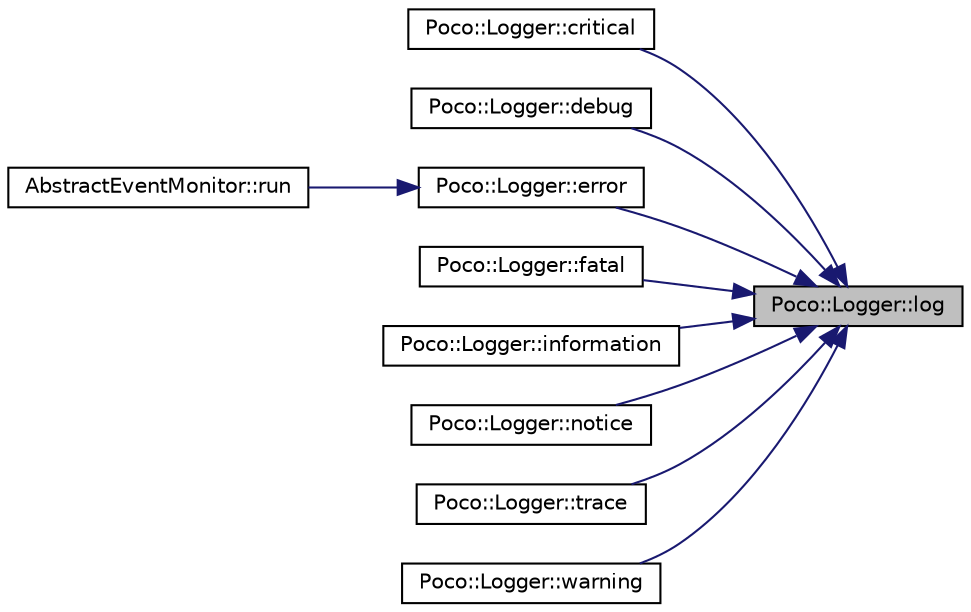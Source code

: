 digraph "Poco::Logger::log"
{
 // LATEX_PDF_SIZE
  edge [fontname="Helvetica",fontsize="10",labelfontname="Helvetica",labelfontsize="10"];
  node [fontname="Helvetica",fontsize="10",shape=record];
  rankdir="RL";
  Node1 [label="Poco::Logger::log",height=0.2,width=0.4,color="black", fillcolor="grey75", style="filled", fontcolor="black",tooltip=" "];
  Node1 -> Node2 [dir="back",color="midnightblue",fontsize="10",style="solid",fontname="Helvetica"];
  Node2 [label="Poco::Logger::critical",height=0.2,width=0.4,color="black", fillcolor="white", style="filled",URL="$classPoco_1_1Logger.html#a22cf42927ff9d73793bb9cd69e7a693c",tooltip=" "];
  Node1 -> Node3 [dir="back",color="midnightblue",fontsize="10",style="solid",fontname="Helvetica"];
  Node3 [label="Poco::Logger::debug",height=0.2,width=0.4,color="black", fillcolor="white", style="filled",URL="$classPoco_1_1Logger.html#a04d97e2d4a1c6a13fb090aa41c14bff2",tooltip=" "];
  Node1 -> Node4 [dir="back",color="midnightblue",fontsize="10",style="solid",fontname="Helvetica"];
  Node4 [label="Poco::Logger::error",height=0.2,width=0.4,color="black", fillcolor="white", style="filled",URL="$classPoco_1_1Logger.html#a9e40545bf45623032cef0da63550f463",tooltip=" "];
  Node4 -> Node5 [dir="back",color="midnightblue",fontsize="10",style="solid",fontname="Helvetica"];
  Node5 [label="AbstractEventMonitor::run",height=0.2,width=0.4,color="black", fillcolor="white", style="filled",URL="$classAbstractEventMonitor.html#ac82e3bdf66697cbe4fb084f3950c28ee",tooltip=" "];
  Node1 -> Node6 [dir="back",color="midnightblue",fontsize="10",style="solid",fontname="Helvetica"];
  Node6 [label="Poco::Logger::fatal",height=0.2,width=0.4,color="black", fillcolor="white", style="filled",URL="$classPoco_1_1Logger.html#a557dd23ade84d1fd44901c15af764a1d",tooltip=" "];
  Node1 -> Node7 [dir="back",color="midnightblue",fontsize="10",style="solid",fontname="Helvetica"];
  Node7 [label="Poco::Logger::information",height=0.2,width=0.4,color="black", fillcolor="white", style="filled",URL="$classPoco_1_1Logger.html#afa3a7a23d7cfbe3ca8a3034f5cce9998",tooltip=" "];
  Node1 -> Node8 [dir="back",color="midnightblue",fontsize="10",style="solid",fontname="Helvetica"];
  Node8 [label="Poco::Logger::notice",height=0.2,width=0.4,color="black", fillcolor="white", style="filled",URL="$classPoco_1_1Logger.html#a3e7f8524b431c139c980e670fd4f14d6",tooltip=" "];
  Node1 -> Node9 [dir="back",color="midnightblue",fontsize="10",style="solid",fontname="Helvetica"];
  Node9 [label="Poco::Logger::trace",height=0.2,width=0.4,color="black", fillcolor="white", style="filled",URL="$classPoco_1_1Logger.html#a8b972bd06e8f73df55d390ca816e6a1a",tooltip=" "];
  Node1 -> Node10 [dir="back",color="midnightblue",fontsize="10",style="solid",fontname="Helvetica"];
  Node10 [label="Poco::Logger::warning",height=0.2,width=0.4,color="black", fillcolor="white", style="filled",URL="$classPoco_1_1Logger.html#ab9f908a4a82710378056151dac08fd92",tooltip=" "];
}
